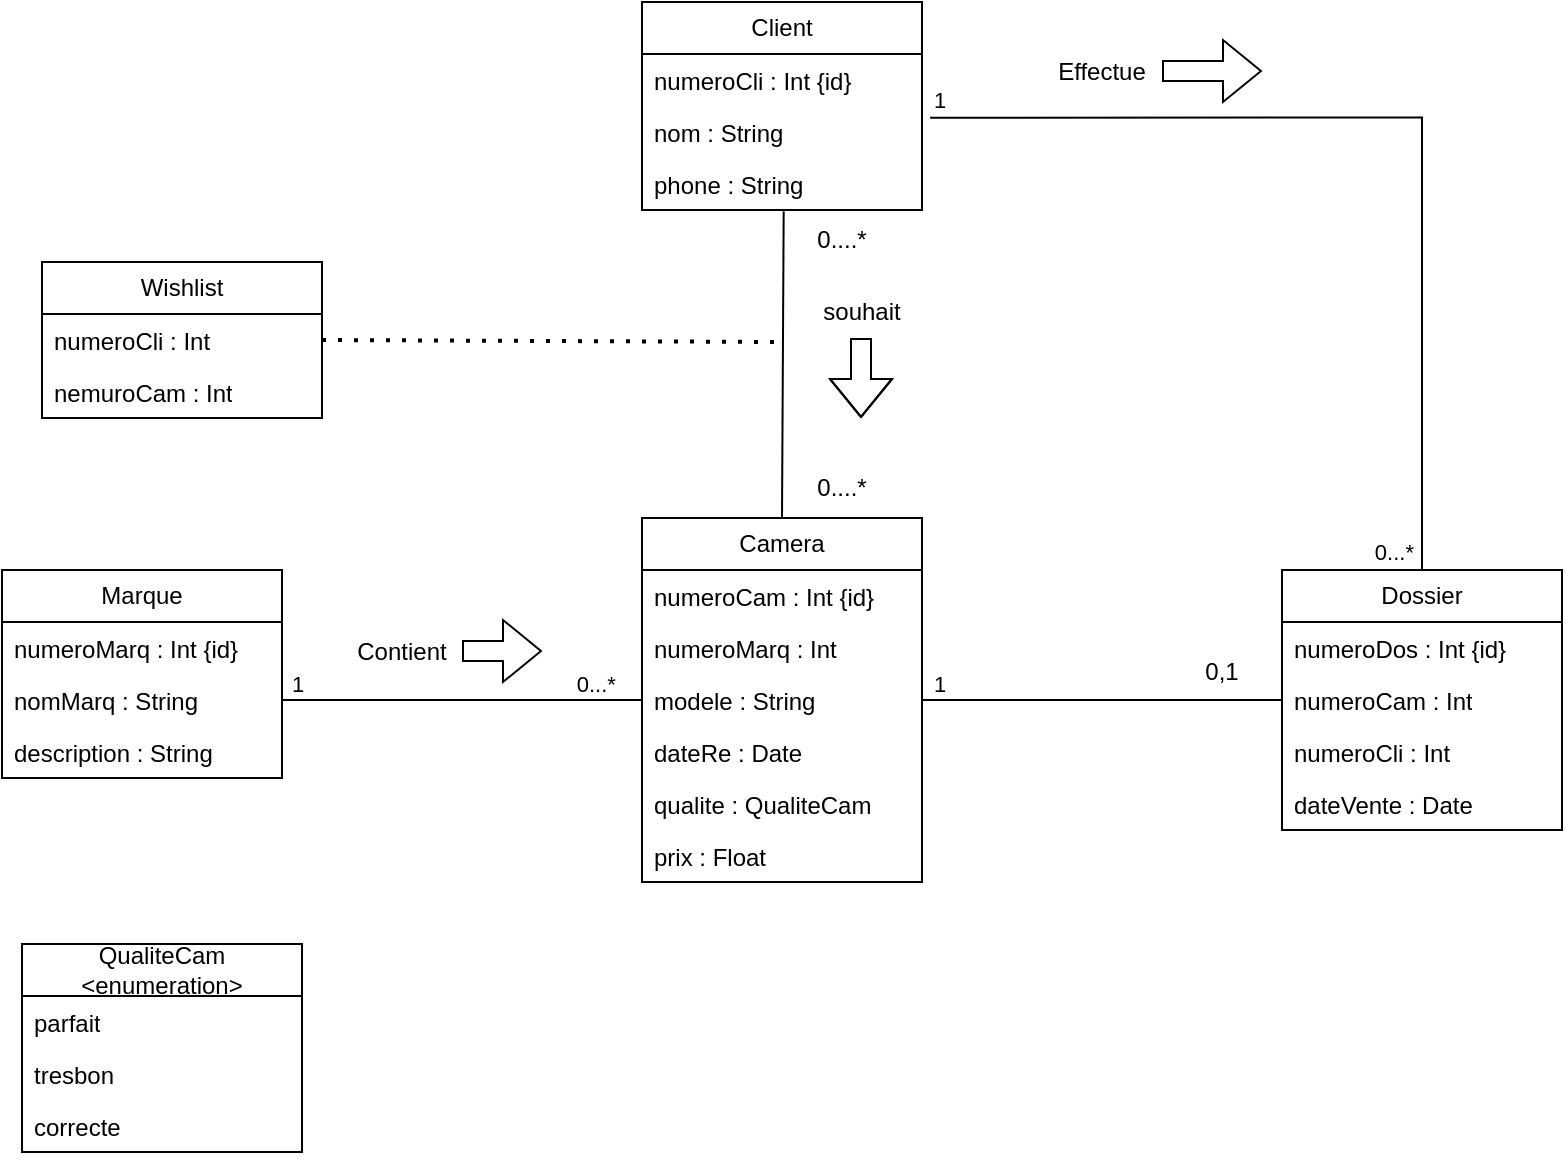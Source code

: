 <mxfile version="24.0.2" type="device">
  <diagram id="C5RBs43oDa-KdzZeNtuy" name="Page-1">
    <mxGraphModel dx="1050" dy="565" grid="1" gridSize="10" guides="1" tooltips="1" connect="1" arrows="1" fold="1" page="1" pageScale="1" pageWidth="827" pageHeight="1169" math="0" shadow="0">
      <root>
        <mxCell id="WIyWlLk6GJQsqaUBKTNV-0" />
        <mxCell id="WIyWlLk6GJQsqaUBKTNV-1" parent="WIyWlLk6GJQsqaUBKTNV-0" />
        <mxCell id="jLOvkWG2PqLjVk2SFlRB-3" value="Camera" style="swimlane;fontStyle=0;childLayout=stackLayout;horizontal=1;startSize=26;fillColor=none;horizontalStack=0;resizeParent=1;resizeParentMax=0;resizeLast=0;collapsible=1;marginBottom=0;whiteSpace=wrap;html=1;" parent="WIyWlLk6GJQsqaUBKTNV-1" vertex="1">
          <mxGeometry x="320" y="268" width="140" height="182" as="geometry">
            <mxRectangle x="-386" y="48" width="78" height="26" as="alternateBounds" />
          </mxGeometry>
        </mxCell>
        <mxCell id="jLOvkWG2PqLjVk2SFlRB-4" value="numeroCam : Int {id}" style="text;strokeColor=none;fillColor=none;align=left;verticalAlign=top;spacingLeft=4;spacingRight=4;overflow=hidden;rotatable=0;points=[[0,0.5],[1,0.5]];portConstraint=eastwest;whiteSpace=wrap;html=1;" parent="jLOvkWG2PqLjVk2SFlRB-3" vertex="1">
          <mxGeometry y="26" width="140" height="26" as="geometry" />
        </mxCell>
        <mxCell id="jLOvkWG2PqLjVk2SFlRB-5" value="numeroMarq : Int&amp;nbsp;" style="text;strokeColor=none;fillColor=none;align=left;verticalAlign=top;spacingLeft=4;spacingRight=4;overflow=hidden;rotatable=0;points=[[0,0.5],[1,0.5]];portConstraint=eastwest;whiteSpace=wrap;html=1;" parent="jLOvkWG2PqLjVk2SFlRB-3" vertex="1">
          <mxGeometry y="52" width="140" height="26" as="geometry" />
        </mxCell>
        <mxCell id="jLOvkWG2PqLjVk2SFlRB-6" value="modele : String&lt;div&gt;&lt;br&gt;&lt;/div&gt;" style="text;strokeColor=none;fillColor=none;align=left;verticalAlign=top;spacingLeft=4;spacingRight=4;overflow=hidden;rotatable=0;points=[[0,0.5],[1,0.5]];portConstraint=eastwest;whiteSpace=wrap;html=1;" parent="jLOvkWG2PqLjVk2SFlRB-3" vertex="1">
          <mxGeometry y="78" width="140" height="26" as="geometry" />
        </mxCell>
        <mxCell id="jLOvkWG2PqLjVk2SFlRB-29" value="dateRe : Date" style="text;strokeColor=none;fillColor=none;align=left;verticalAlign=top;spacingLeft=4;spacingRight=4;overflow=hidden;rotatable=0;points=[[0,0.5],[1,0.5]];portConstraint=eastwest;whiteSpace=wrap;html=1;" parent="jLOvkWG2PqLjVk2SFlRB-3" vertex="1">
          <mxGeometry y="104" width="140" height="26" as="geometry" />
        </mxCell>
        <mxCell id="jLOvkWG2PqLjVk2SFlRB-30" value="qualite : QualiteCam" style="text;strokeColor=none;fillColor=none;align=left;verticalAlign=top;spacingLeft=4;spacingRight=4;overflow=hidden;rotatable=0;points=[[0,0.5],[1,0.5]];portConstraint=eastwest;whiteSpace=wrap;html=1;" parent="jLOvkWG2PqLjVk2SFlRB-3" vertex="1">
          <mxGeometry y="130" width="140" height="26" as="geometry" />
        </mxCell>
        <mxCell id="jLOvkWG2PqLjVk2SFlRB-31" value="prix : Float" style="text;strokeColor=none;fillColor=none;align=left;verticalAlign=top;spacingLeft=4;spacingRight=4;overflow=hidden;rotatable=0;points=[[0,0.5],[1,0.5]];portConstraint=eastwest;whiteSpace=wrap;html=1;" parent="jLOvkWG2PqLjVk2SFlRB-3" vertex="1">
          <mxGeometry y="156" width="140" height="26" as="geometry" />
        </mxCell>
        <mxCell id="jLOvkWG2PqLjVk2SFlRB-7" value="Marque" style="swimlane;fontStyle=0;childLayout=stackLayout;horizontal=1;startSize=26;fillColor=none;horizontalStack=0;resizeParent=1;resizeParentMax=0;resizeLast=0;collapsible=1;marginBottom=0;whiteSpace=wrap;html=1;" parent="WIyWlLk6GJQsqaUBKTNV-1" vertex="1">
          <mxGeometry y="294" width="140" height="104" as="geometry" />
        </mxCell>
        <mxCell id="jLOvkWG2PqLjVk2SFlRB-8" value="numeroMarq : Int {id}" style="text;strokeColor=none;fillColor=none;align=left;verticalAlign=top;spacingLeft=4;spacingRight=4;overflow=hidden;rotatable=0;points=[[0,0.5],[1,0.5]];portConstraint=eastwest;whiteSpace=wrap;html=1;" parent="jLOvkWG2PqLjVk2SFlRB-7" vertex="1">
          <mxGeometry y="26" width="140" height="26" as="geometry" />
        </mxCell>
        <mxCell id="jLOvkWG2PqLjVk2SFlRB-9" value="nomMarq : String" style="text;strokeColor=none;fillColor=none;align=left;verticalAlign=top;spacingLeft=4;spacingRight=4;overflow=hidden;rotatable=0;points=[[0,0.5],[1,0.5]];portConstraint=eastwest;whiteSpace=wrap;html=1;" parent="jLOvkWG2PqLjVk2SFlRB-7" vertex="1">
          <mxGeometry y="52" width="140" height="26" as="geometry" />
        </mxCell>
        <mxCell id="jLOvkWG2PqLjVk2SFlRB-10" value="description : String" style="text;strokeColor=none;fillColor=none;align=left;verticalAlign=top;spacingLeft=4;spacingRight=4;overflow=hidden;rotatable=0;points=[[0,0.5],[1,0.5]];portConstraint=eastwest;whiteSpace=wrap;html=1;" parent="jLOvkWG2PqLjVk2SFlRB-7" vertex="1">
          <mxGeometry y="78" width="140" height="26" as="geometry" />
        </mxCell>
        <mxCell id="jLOvkWG2PqLjVk2SFlRB-11" value="Client" style="swimlane;fontStyle=0;childLayout=stackLayout;horizontal=1;startSize=26;fillColor=none;horizontalStack=0;resizeParent=1;resizeParentMax=0;resizeLast=0;collapsible=1;marginBottom=0;whiteSpace=wrap;html=1;" parent="WIyWlLk6GJQsqaUBKTNV-1" vertex="1">
          <mxGeometry x="320" y="10" width="140" height="104" as="geometry" />
        </mxCell>
        <mxCell id="jLOvkWG2PqLjVk2SFlRB-12" value="numeroCli : Int {id}" style="text;strokeColor=none;fillColor=none;align=left;verticalAlign=top;spacingLeft=4;spacingRight=4;overflow=hidden;rotatable=0;points=[[0,0.5],[1,0.5]];portConstraint=eastwest;whiteSpace=wrap;html=1;" parent="jLOvkWG2PqLjVk2SFlRB-11" vertex="1">
          <mxGeometry y="26" width="140" height="26" as="geometry" />
        </mxCell>
        <mxCell id="jLOvkWG2PqLjVk2SFlRB-13" value="nom : String" style="text;strokeColor=none;fillColor=none;align=left;verticalAlign=top;spacingLeft=4;spacingRight=4;overflow=hidden;rotatable=0;points=[[0,0.5],[1,0.5]];portConstraint=eastwest;whiteSpace=wrap;html=1;" parent="jLOvkWG2PqLjVk2SFlRB-11" vertex="1">
          <mxGeometry y="52" width="140" height="26" as="geometry" />
        </mxCell>
        <mxCell id="jLOvkWG2PqLjVk2SFlRB-14" value="phone : String" style="text;strokeColor=none;fillColor=none;align=left;verticalAlign=top;spacingLeft=4;spacingRight=4;overflow=hidden;rotatable=0;points=[[0,0.5],[1,0.5]];portConstraint=eastwest;whiteSpace=wrap;html=1;" parent="jLOvkWG2PqLjVk2SFlRB-11" vertex="1">
          <mxGeometry y="78" width="140" height="26" as="geometry" />
        </mxCell>
        <mxCell id="jLOvkWG2PqLjVk2SFlRB-15" value="Dossier" style="swimlane;fontStyle=0;childLayout=stackLayout;horizontal=1;startSize=26;fillColor=none;horizontalStack=0;resizeParent=1;resizeParentMax=0;resizeLast=0;collapsible=1;marginBottom=0;whiteSpace=wrap;html=1;" parent="WIyWlLk6GJQsqaUBKTNV-1" vertex="1">
          <mxGeometry x="640" y="294" width="140" height="130" as="geometry" />
        </mxCell>
        <mxCell id="jLOvkWG2PqLjVk2SFlRB-16" value="numeroDos : Int {id}" style="text;strokeColor=none;fillColor=none;align=left;verticalAlign=top;spacingLeft=4;spacingRight=4;overflow=hidden;rotatable=0;points=[[0,0.5],[1,0.5]];portConstraint=eastwest;whiteSpace=wrap;html=1;" parent="jLOvkWG2PqLjVk2SFlRB-15" vertex="1">
          <mxGeometry y="26" width="140" height="26" as="geometry" />
        </mxCell>
        <mxCell id="jLOvkWG2PqLjVk2SFlRB-17" value="numeroCam : Int" style="text;strokeColor=none;fillColor=none;align=left;verticalAlign=top;spacingLeft=4;spacingRight=4;overflow=hidden;rotatable=0;points=[[0,0.5],[1,0.5]];portConstraint=eastwest;whiteSpace=wrap;html=1;" parent="jLOvkWG2PqLjVk2SFlRB-15" vertex="1">
          <mxGeometry y="52" width="140" height="26" as="geometry" />
        </mxCell>
        <mxCell id="jLOvkWG2PqLjVk2SFlRB-18" value="numeroCli : Int" style="text;strokeColor=none;fillColor=none;align=left;verticalAlign=top;spacingLeft=4;spacingRight=4;overflow=hidden;rotatable=0;points=[[0,0.5],[1,0.5]];portConstraint=eastwest;whiteSpace=wrap;html=1;" parent="jLOvkWG2PqLjVk2SFlRB-15" vertex="1">
          <mxGeometry y="78" width="140" height="26" as="geometry" />
        </mxCell>
        <mxCell id="jLOvkWG2PqLjVk2SFlRB-19" value="dateVente : Date" style="text;strokeColor=none;fillColor=none;align=left;verticalAlign=top;spacingLeft=4;spacingRight=4;overflow=hidden;rotatable=0;points=[[0,0.5],[1,0.5]];portConstraint=eastwest;whiteSpace=wrap;html=1;" parent="jLOvkWG2PqLjVk2SFlRB-15" vertex="1">
          <mxGeometry y="104" width="140" height="26" as="geometry" />
        </mxCell>
        <mxCell id="jLOvkWG2PqLjVk2SFlRB-21" value="Wishlist" style="swimlane;fontStyle=0;childLayout=stackLayout;horizontal=1;startSize=26;fillColor=none;horizontalStack=0;resizeParent=1;resizeParentMax=0;resizeLast=0;collapsible=1;marginBottom=0;whiteSpace=wrap;html=1;" parent="WIyWlLk6GJQsqaUBKTNV-1" vertex="1">
          <mxGeometry x="20" y="140" width="140" height="78" as="geometry" />
        </mxCell>
        <mxCell id="jLOvkWG2PqLjVk2SFlRB-23" value="numeroCli : Int" style="text;strokeColor=none;fillColor=none;align=left;verticalAlign=top;spacingLeft=4;spacingRight=4;overflow=hidden;rotatable=0;points=[[0,0.5],[1,0.5]];portConstraint=eastwest;whiteSpace=wrap;html=1;" parent="jLOvkWG2PqLjVk2SFlRB-21" vertex="1">
          <mxGeometry y="26" width="140" height="26" as="geometry" />
        </mxCell>
        <mxCell id="jLOvkWG2PqLjVk2SFlRB-24" value="nemuroCam : Int" style="text;strokeColor=none;fillColor=none;align=left;verticalAlign=top;spacingLeft=4;spacingRight=4;overflow=hidden;rotatable=0;points=[[0,0.5],[1,0.5]];portConstraint=eastwest;whiteSpace=wrap;html=1;" parent="jLOvkWG2PqLjVk2SFlRB-21" vertex="1">
          <mxGeometry y="52" width="140" height="26" as="geometry" />
        </mxCell>
        <mxCell id="jLOvkWG2PqLjVk2SFlRB-25" value="QualiteCam&lt;div&gt;&amp;lt;enumeration&amp;gt;&lt;/div&gt;" style="swimlane;fontStyle=0;childLayout=stackLayout;horizontal=1;startSize=26;fillColor=none;horizontalStack=0;resizeParent=1;resizeParentMax=0;resizeLast=0;collapsible=1;marginBottom=0;whiteSpace=wrap;html=1;" parent="WIyWlLk6GJQsqaUBKTNV-1" vertex="1">
          <mxGeometry x="10" y="481" width="140" height="104" as="geometry" />
        </mxCell>
        <mxCell id="jLOvkWG2PqLjVk2SFlRB-26" value="parfait" style="text;strokeColor=none;fillColor=none;align=left;verticalAlign=top;spacingLeft=4;spacingRight=4;overflow=hidden;rotatable=0;points=[[0,0.5],[1,0.5]];portConstraint=eastwest;whiteSpace=wrap;html=1;" parent="jLOvkWG2PqLjVk2SFlRB-25" vertex="1">
          <mxGeometry y="26" width="140" height="26" as="geometry" />
        </mxCell>
        <mxCell id="jLOvkWG2PqLjVk2SFlRB-27" value="tresbon" style="text;strokeColor=none;fillColor=none;align=left;verticalAlign=top;spacingLeft=4;spacingRight=4;overflow=hidden;rotatable=0;points=[[0,0.5],[1,0.5]];portConstraint=eastwest;whiteSpace=wrap;html=1;" parent="jLOvkWG2PqLjVk2SFlRB-25" vertex="1">
          <mxGeometry y="52" width="140" height="26" as="geometry" />
        </mxCell>
        <mxCell id="jLOvkWG2PqLjVk2SFlRB-28" value="correcte" style="text;strokeColor=none;fillColor=none;align=left;verticalAlign=top;spacingLeft=4;spacingRight=4;overflow=hidden;rotatable=0;points=[[0,0.5],[1,0.5]];portConstraint=eastwest;whiteSpace=wrap;html=1;" parent="jLOvkWG2PqLjVk2SFlRB-25" vertex="1">
          <mxGeometry y="78" width="140" height="26" as="geometry" />
        </mxCell>
        <mxCell id="jLOvkWG2PqLjVk2SFlRB-36" value="" style="endArrow=none;html=1;edgeStyle=orthogonalEdgeStyle;rounded=0;exitX=1;exitY=0.5;exitDx=0;exitDy=0;entryX=0;entryY=0.5;entryDx=0;entryDy=0;" parent="WIyWlLk6GJQsqaUBKTNV-1" source="jLOvkWG2PqLjVk2SFlRB-6" target="jLOvkWG2PqLjVk2SFlRB-17" edge="1">
          <mxGeometry relative="1" as="geometry">
            <mxPoint x="260" y="400" as="sourcePoint" />
            <mxPoint x="420" y="400" as="targetPoint" />
          </mxGeometry>
        </mxCell>
        <mxCell id="jLOvkWG2PqLjVk2SFlRB-37" value="1" style="edgeLabel;resizable=0;html=1;align=left;verticalAlign=bottom;" parent="jLOvkWG2PqLjVk2SFlRB-36" connectable="0" vertex="1">
          <mxGeometry x="-1" relative="1" as="geometry">
            <mxPoint x="4" as="offset" />
          </mxGeometry>
        </mxCell>
        <mxCell id="jLOvkWG2PqLjVk2SFlRB-39" value="" style="endArrow=none;html=1;edgeStyle=orthogonalEdgeStyle;rounded=0;exitX=1.029;exitY=0.224;exitDx=0;exitDy=0;exitPerimeter=0;entryX=0.5;entryY=0;entryDx=0;entryDy=0;" parent="WIyWlLk6GJQsqaUBKTNV-1" source="jLOvkWG2PqLjVk2SFlRB-13" target="jLOvkWG2PqLjVk2SFlRB-15" edge="1">
          <mxGeometry relative="1" as="geometry">
            <mxPoint x="260" y="400" as="sourcePoint" />
            <mxPoint x="420" y="400" as="targetPoint" />
          </mxGeometry>
        </mxCell>
        <mxCell id="jLOvkWG2PqLjVk2SFlRB-40" value="1" style="edgeLabel;resizable=0;html=1;align=left;verticalAlign=bottom;" parent="jLOvkWG2PqLjVk2SFlRB-39" connectable="0" vertex="1">
          <mxGeometry x="-1" relative="1" as="geometry" />
        </mxCell>
        <mxCell id="jLOvkWG2PqLjVk2SFlRB-41" value="0...*" style="edgeLabel;resizable=0;html=1;align=right;verticalAlign=bottom;" parent="jLOvkWG2PqLjVk2SFlRB-39" connectable="0" vertex="1">
          <mxGeometry x="1" relative="1" as="geometry">
            <mxPoint x="-4" as="offset" />
          </mxGeometry>
        </mxCell>
        <mxCell id="jLOvkWG2PqLjVk2SFlRB-43" value="" style="endArrow=none;html=1;edgeStyle=orthogonalEdgeStyle;rounded=0;exitX=1;exitY=0.5;exitDx=0;exitDy=0;entryX=0;entryY=0.5;entryDx=0;entryDy=0;" parent="WIyWlLk6GJQsqaUBKTNV-1" source="jLOvkWG2PqLjVk2SFlRB-9" target="jLOvkWG2PqLjVk2SFlRB-6" edge="1">
          <mxGeometry relative="1" as="geometry">
            <mxPoint x="130" y="400" as="sourcePoint" />
            <mxPoint x="290" y="400" as="targetPoint" />
          </mxGeometry>
        </mxCell>
        <mxCell id="jLOvkWG2PqLjVk2SFlRB-44" value="1" style="edgeLabel;resizable=0;html=1;align=left;verticalAlign=bottom;" parent="jLOvkWG2PqLjVk2SFlRB-43" connectable="0" vertex="1">
          <mxGeometry x="-1" relative="1" as="geometry">
            <mxPoint x="3" as="offset" />
          </mxGeometry>
        </mxCell>
        <mxCell id="jLOvkWG2PqLjVk2SFlRB-45" value="0...*&amp;nbsp;" style="edgeLabel;resizable=0;html=1;align=right;verticalAlign=bottom;" parent="jLOvkWG2PqLjVk2SFlRB-43" connectable="0" vertex="1">
          <mxGeometry x="1" relative="1" as="geometry">
            <mxPoint x="-10" as="offset" />
          </mxGeometry>
        </mxCell>
        <mxCell id="HHRs_ixtMizwujDKyQZC-0" value="0,1" style="text;html=1;align=center;verticalAlign=middle;whiteSpace=wrap;rounded=0;" vertex="1" parent="WIyWlLk6GJQsqaUBKTNV-1">
          <mxGeometry x="580" y="330" width="60" height="30" as="geometry" />
        </mxCell>
        <mxCell id="HHRs_ixtMizwujDKyQZC-1" value="" style="endArrow=none;html=1;rounded=0;exitX=0.5;exitY=0;exitDx=0;exitDy=0;entryX=0.506;entryY=1.023;entryDx=0;entryDy=0;entryPerimeter=0;" edge="1" parent="WIyWlLk6GJQsqaUBKTNV-1" source="jLOvkWG2PqLjVk2SFlRB-3" target="jLOvkWG2PqLjVk2SFlRB-14">
          <mxGeometry width="50" height="50" relative="1" as="geometry">
            <mxPoint x="390" y="220" as="sourcePoint" />
            <mxPoint x="390" y="120" as="targetPoint" />
          </mxGeometry>
        </mxCell>
        <mxCell id="HHRs_ixtMizwujDKyQZC-2" value="" style="endArrow=none;dashed=1;html=1;dashPattern=1 3;strokeWidth=2;rounded=0;exitX=1;exitY=0.5;exitDx=0;exitDy=0;" edge="1" parent="WIyWlLk6GJQsqaUBKTNV-1" source="jLOvkWG2PqLjVk2SFlRB-23">
          <mxGeometry width="50" height="50" relative="1" as="geometry">
            <mxPoint x="220" y="178" as="sourcePoint" />
            <mxPoint x="390" y="180" as="targetPoint" />
          </mxGeometry>
        </mxCell>
        <mxCell id="HHRs_ixtMizwujDKyQZC-3" value="0....*" style="text;html=1;align=center;verticalAlign=middle;whiteSpace=wrap;rounded=0;" vertex="1" parent="WIyWlLk6GJQsqaUBKTNV-1">
          <mxGeometry x="390" y="114" width="60" height="30" as="geometry" />
        </mxCell>
        <mxCell id="HHRs_ixtMizwujDKyQZC-4" value="0....*" style="text;html=1;align=center;verticalAlign=middle;whiteSpace=wrap;rounded=0;" vertex="1" parent="WIyWlLk6GJQsqaUBKTNV-1">
          <mxGeometry x="390" y="238" width="60" height="30" as="geometry" />
        </mxCell>
        <mxCell id="HHRs_ixtMizwujDKyQZC-5" value="Contient" style="text;html=1;align=center;verticalAlign=middle;whiteSpace=wrap;rounded=0;" vertex="1" parent="WIyWlLk6GJQsqaUBKTNV-1">
          <mxGeometry x="170" y="320" width="60" height="30" as="geometry" />
        </mxCell>
        <mxCell id="HHRs_ixtMizwujDKyQZC-6" value="" style="shape=flexArrow;endArrow=classic;html=1;rounded=0;" edge="1" parent="WIyWlLk6GJQsqaUBKTNV-1">
          <mxGeometry width="50" height="50" relative="1" as="geometry">
            <mxPoint x="230" y="334.5" as="sourcePoint" />
            <mxPoint x="270" y="334.5" as="targetPoint" />
          </mxGeometry>
        </mxCell>
        <mxCell id="HHRs_ixtMizwujDKyQZC-7" value="Effectue" style="text;html=1;align=center;verticalAlign=middle;whiteSpace=wrap;rounded=0;" vertex="1" parent="WIyWlLk6GJQsqaUBKTNV-1">
          <mxGeometry x="520" y="30" width="60" height="30" as="geometry" />
        </mxCell>
        <mxCell id="HHRs_ixtMizwujDKyQZC-8" value="" style="shape=flexArrow;endArrow=classic;html=1;rounded=0;" edge="1" parent="WIyWlLk6GJQsqaUBKTNV-1">
          <mxGeometry width="50" height="50" relative="1" as="geometry">
            <mxPoint x="580" y="44.5" as="sourcePoint" />
            <mxPoint x="630" y="44.5" as="targetPoint" />
          </mxGeometry>
        </mxCell>
        <mxCell id="HHRs_ixtMizwujDKyQZC-9" value="souhait" style="text;html=1;align=center;verticalAlign=middle;whiteSpace=wrap;rounded=0;" vertex="1" parent="WIyWlLk6GJQsqaUBKTNV-1">
          <mxGeometry x="400" y="150" width="60" height="30" as="geometry" />
        </mxCell>
        <mxCell id="HHRs_ixtMizwujDKyQZC-10" value="" style="shape=flexArrow;endArrow=classic;html=1;rounded=0;" edge="1" parent="WIyWlLk6GJQsqaUBKTNV-1">
          <mxGeometry width="50" height="50" relative="1" as="geometry">
            <mxPoint x="429.5" y="178" as="sourcePoint" />
            <mxPoint x="429.5" y="218" as="targetPoint" />
            <Array as="points">
              <mxPoint x="429.5" y="198" />
            </Array>
          </mxGeometry>
        </mxCell>
      </root>
    </mxGraphModel>
  </diagram>
</mxfile>
